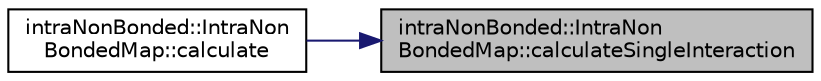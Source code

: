 digraph "intraNonBonded::IntraNonBondedMap::calculateSingleInteraction"
{
 // LATEX_PDF_SIZE
  edge [fontname="Helvetica",fontsize="10",labelfontname="Helvetica",labelfontsize="10"];
  node [fontname="Helvetica",fontsize="10",shape=record];
  rankdir="RL";
  Node1 [label="intraNonBonded::IntraNon\lBondedMap::calculateSingleInteraction",height=0.2,width=0.4,color="black", fillcolor="grey75", style="filled", fontcolor="black",tooltip="calculate the intra non bonded interactions for a single atomic pair within a single molecule"];
  Node1 -> Node2 [dir="back",color="midnightblue",fontsize="10",style="solid",fontname="Helvetica"];
  Node2 [label="intraNonBonded::IntraNon\lBondedMap::calculate",height=0.2,width=0.4,color="black", fillcolor="white", style="filled",URL="$classintraNonBonded_1_1IntraNonBondedMap.html#a3de4264df3f924182beb74a8b1306339",tooltip="calculate the intra non bonded interactions for a single intraNonBondedMap (for a single molecule)"];
}
